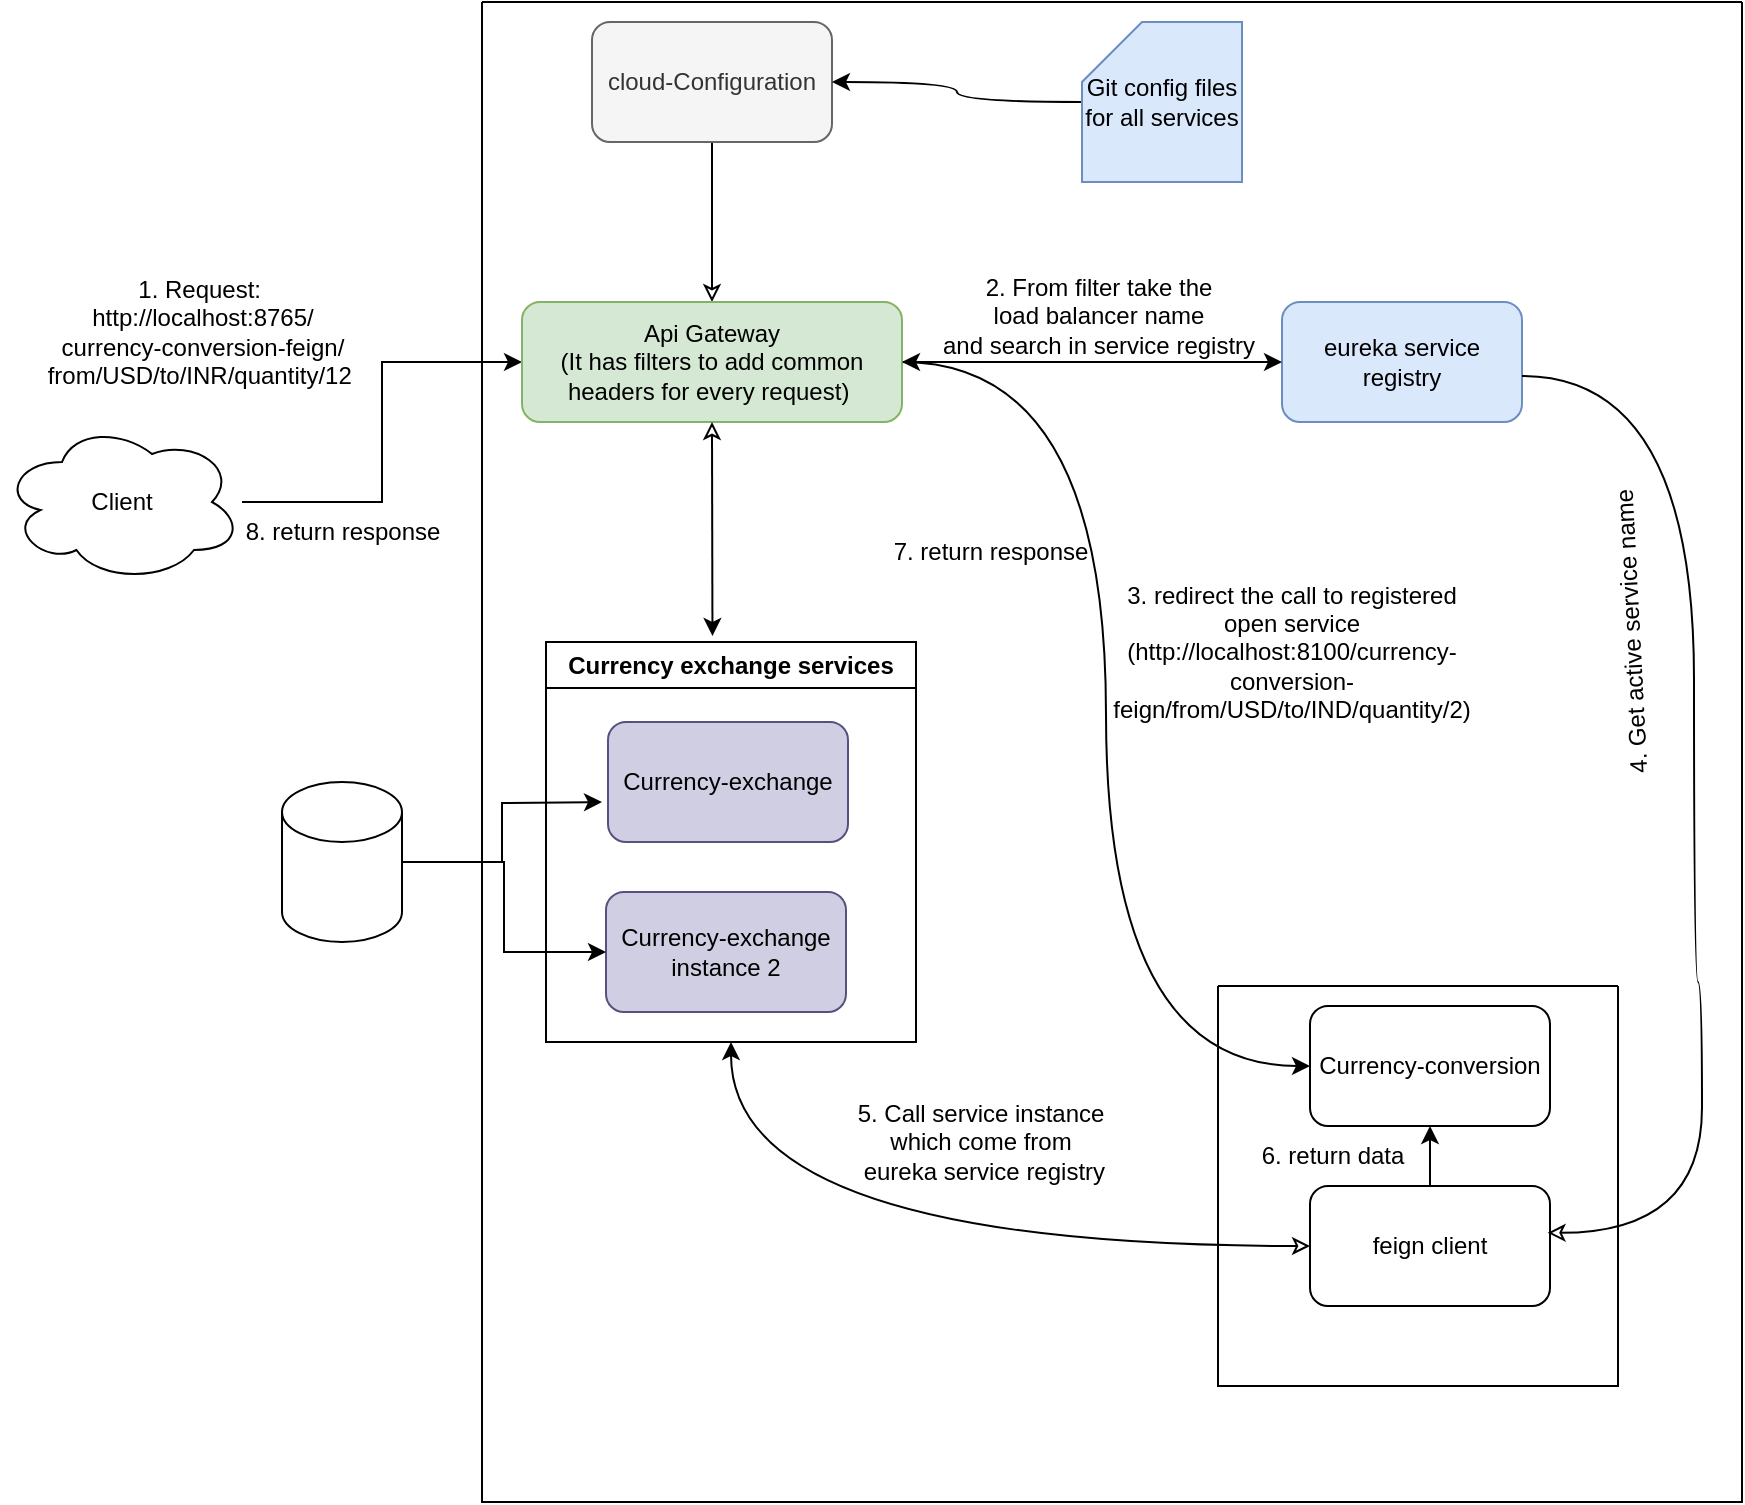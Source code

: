 <mxfile version="24.6.4" type="device">
  <diagram name="Page-1" id="6HiFrIMbnDVll9OtULYI">
    <mxGraphModel dx="1050" dy="557" grid="1" gridSize="10" guides="1" tooltips="1" connect="1" arrows="1" fold="1" page="1" pageScale="1" pageWidth="827" pageHeight="1169" math="0" shadow="0">
      <root>
        <mxCell id="0" />
        <mxCell id="1" parent="0" />
        <mxCell id="5IlF2TEVyaJYWyZPFnw6-49" style="edgeStyle=orthogonalEdgeStyle;rounded=0;orthogonalLoop=1;jettySize=auto;html=1;entryX=0;entryY=0.5;entryDx=0;entryDy=0;" edge="1" parent="1" source="5IlF2TEVyaJYWyZPFnw6-7" target="5IlF2TEVyaJYWyZPFnw6-9">
          <mxGeometry relative="1" as="geometry" />
        </mxCell>
        <mxCell id="5IlF2TEVyaJYWyZPFnw6-7" value="Client" style="ellipse;shape=cloud;whiteSpace=wrap;html=1;" vertex="1" parent="1">
          <mxGeometry x="10" y="350" width="120" height="80" as="geometry" />
        </mxCell>
        <mxCell id="5IlF2TEVyaJYWyZPFnw6-8" value="" style="swimlane;startSize=0;" vertex="1" parent="1">
          <mxGeometry x="250" y="140" width="630" height="750" as="geometry" />
        </mxCell>
        <mxCell id="5IlF2TEVyaJYWyZPFnw6-12" style="edgeStyle=orthogonalEdgeStyle;rounded=0;orthogonalLoop=1;jettySize=auto;html=1;startArrow=classic;startFill=0;endArrow=none;endFill=0;" edge="1" parent="5IlF2TEVyaJYWyZPFnw6-8" source="5IlF2TEVyaJYWyZPFnw6-9" target="5IlF2TEVyaJYWyZPFnw6-10">
          <mxGeometry relative="1" as="geometry">
            <Array as="points">
              <mxPoint x="115" y="70" />
            </Array>
          </mxGeometry>
        </mxCell>
        <mxCell id="5IlF2TEVyaJYWyZPFnw6-51" style="edgeStyle=orthogonalEdgeStyle;rounded=0;orthogonalLoop=1;jettySize=auto;html=1;entryX=0;entryY=0.5;entryDx=0;entryDy=0;curved=1;" edge="1" parent="5IlF2TEVyaJYWyZPFnw6-8" source="5IlF2TEVyaJYWyZPFnw6-9" target="5IlF2TEVyaJYWyZPFnw6-15">
          <mxGeometry relative="1" as="geometry" />
        </mxCell>
        <mxCell id="5IlF2TEVyaJYWyZPFnw6-9" value="Api Gateway&lt;div&gt;(It has filters to add common headers for every request)&amp;nbsp;&lt;/div&gt;" style="rounded=1;whiteSpace=wrap;html=1;fillColor=#d5e8d4;strokeColor=#82b366;" vertex="1" parent="5IlF2TEVyaJYWyZPFnw6-8">
          <mxGeometry x="20" y="150" width="190" height="60" as="geometry" />
        </mxCell>
        <mxCell id="5IlF2TEVyaJYWyZPFnw6-10" value="cloud-Configuration" style="rounded=1;whiteSpace=wrap;html=1;fillColor=#f5f5f5;fontColor=#333333;strokeColor=#666666;" vertex="1" parent="5IlF2TEVyaJYWyZPFnw6-8">
          <mxGeometry x="55" y="10" width="120" height="60" as="geometry" />
        </mxCell>
        <mxCell id="5IlF2TEVyaJYWyZPFnw6-11" value="eureka service registry" style="rounded=1;whiteSpace=wrap;html=1;fillColor=#dae8fc;strokeColor=#6c8ebf;" vertex="1" parent="5IlF2TEVyaJYWyZPFnw6-8">
          <mxGeometry x="400" y="150" width="120" height="60" as="geometry" />
        </mxCell>
        <mxCell id="5IlF2TEVyaJYWyZPFnw6-14" value="Currency-exchange" style="rounded=1;whiteSpace=wrap;html=1;fillColor=#d0cee2;strokeColor=#56517e;" vertex="1" parent="5IlF2TEVyaJYWyZPFnw6-8">
          <mxGeometry x="63" y="360" width="120" height="60" as="geometry" />
        </mxCell>
        <mxCell id="5IlF2TEVyaJYWyZPFnw6-19" style="edgeStyle=orthogonalEdgeStyle;rounded=0;orthogonalLoop=1;jettySize=auto;html=1;entryX=0.45;entryY=-0.015;entryDx=0;entryDy=0;entryPerimeter=0;startArrow=classic;startFill=0;curved=1;" edge="1" parent="5IlF2TEVyaJYWyZPFnw6-8" source="5IlF2TEVyaJYWyZPFnw6-9" target="5IlF2TEVyaJYWyZPFnw6-44">
          <mxGeometry relative="1" as="geometry" />
        </mxCell>
        <mxCell id="5IlF2TEVyaJYWyZPFnw6-25" value="" style="endArrow=classic;startArrow=classic;html=1;rounded=0;entryX=0;entryY=0.5;entryDx=0;entryDy=0;exitX=1;exitY=0.5;exitDx=0;exitDy=0;" edge="1" parent="5IlF2TEVyaJYWyZPFnw6-8" source="5IlF2TEVyaJYWyZPFnw6-9" target="5IlF2TEVyaJYWyZPFnw6-11">
          <mxGeometry width="50" height="50" relative="1" as="geometry">
            <mxPoint x="130" y="250" as="sourcePoint" />
            <mxPoint x="180" y="200" as="targetPoint" />
            <Array as="points" />
          </mxGeometry>
        </mxCell>
        <mxCell id="5IlF2TEVyaJYWyZPFnw6-26" value="2. From filter take the&lt;div&gt;&amp;nbsp;load balancer name&amp;nbsp;&lt;/div&gt;&lt;div&gt;and search in service registry&lt;/div&gt;" style="text;html=1;align=center;verticalAlign=middle;resizable=0;points=[];autosize=1;strokeColor=none;fillColor=none;" vertex="1" parent="5IlF2TEVyaJYWyZPFnw6-8">
          <mxGeometry x="218" y="127" width="180" height="60" as="geometry" />
        </mxCell>
        <mxCell id="5IlF2TEVyaJYWyZPFnw6-27" value="" style="swimlane;startSize=0;" vertex="1" parent="5IlF2TEVyaJYWyZPFnw6-8">
          <mxGeometry x="368" y="492" width="200" height="200" as="geometry" />
        </mxCell>
        <mxCell id="5IlF2TEVyaJYWyZPFnw6-15" value="Currency-conversion" style="rounded=1;whiteSpace=wrap;html=1;" vertex="1" parent="5IlF2TEVyaJYWyZPFnw6-27">
          <mxGeometry x="46" y="10" width="120" height="60" as="geometry" />
        </mxCell>
        <mxCell id="5IlF2TEVyaJYWyZPFnw6-40" style="edgeStyle=orthogonalEdgeStyle;rounded=0;orthogonalLoop=1;jettySize=auto;html=1;" edge="1" parent="5IlF2TEVyaJYWyZPFnw6-27" source="5IlF2TEVyaJYWyZPFnw6-39" target="5IlF2TEVyaJYWyZPFnw6-15">
          <mxGeometry relative="1" as="geometry" />
        </mxCell>
        <mxCell id="5IlF2TEVyaJYWyZPFnw6-39" value="feign client" style="rounded=1;whiteSpace=wrap;html=1;" vertex="1" parent="5IlF2TEVyaJYWyZPFnw6-27">
          <mxGeometry x="46" y="100" width="120" height="60" as="geometry" />
        </mxCell>
        <mxCell id="5IlF2TEVyaJYWyZPFnw6-53" value="6. return data" style="text;html=1;align=center;verticalAlign=middle;resizable=0;points=[];autosize=1;strokeColor=none;fillColor=none;" vertex="1" parent="5IlF2TEVyaJYWyZPFnw6-27">
          <mxGeometry x="12" y="70" width="90" height="30" as="geometry" />
        </mxCell>
        <mxCell id="5IlF2TEVyaJYWyZPFnw6-41" style="edgeStyle=orthogonalEdgeStyle;rounded=0;orthogonalLoop=1;jettySize=auto;html=1;curved=1;startArrow=classic;startFill=0;endArrow=none;endFill=0;exitX=0.99;exitY=0.39;exitDx=0;exitDy=0;exitPerimeter=0;" edge="1" parent="5IlF2TEVyaJYWyZPFnw6-8" source="5IlF2TEVyaJYWyZPFnw6-39" target="5IlF2TEVyaJYWyZPFnw6-11">
          <mxGeometry relative="1" as="geometry">
            <mxPoint x="586" y="187" as="targetPoint" />
            <mxPoint x="540" y="599" as="sourcePoint" />
            <Array as="points">
              <mxPoint x="610" y="615" />
              <mxPoint x="610" y="490" />
              <mxPoint x="606" y="490" />
              <mxPoint x="606" y="187" />
            </Array>
          </mxGeometry>
        </mxCell>
        <mxCell id="5IlF2TEVyaJYWyZPFnw6-42" style="edgeStyle=orthogonalEdgeStyle;rounded=0;orthogonalLoop=1;jettySize=auto;html=1;entryX=0.5;entryY=1;entryDx=0;entryDy=0;curved=1;startArrow=classic;startFill=0;" edge="1" parent="5IlF2TEVyaJYWyZPFnw6-8" source="5IlF2TEVyaJYWyZPFnw6-39" target="5IlF2TEVyaJYWyZPFnw6-44">
          <mxGeometry relative="1" as="geometry" />
        </mxCell>
        <mxCell id="5IlF2TEVyaJYWyZPFnw6-43" value="Currency-exchange&lt;div&gt;instance 2&lt;/div&gt;" style="rounded=1;whiteSpace=wrap;html=1;fillColor=#d0cee2;strokeColor=#56517e;" vertex="1" parent="5IlF2TEVyaJYWyZPFnw6-8">
          <mxGeometry x="62" y="445" width="120" height="60" as="geometry" />
        </mxCell>
        <mxCell id="5IlF2TEVyaJYWyZPFnw6-44" value="Currency exchange services" style="swimlane;whiteSpace=wrap;html=1;startSize=23;" vertex="1" parent="5IlF2TEVyaJYWyZPFnw6-8">
          <mxGeometry x="32" y="320" width="185" height="200" as="geometry" />
        </mxCell>
        <mxCell id="5IlF2TEVyaJYWyZPFnw6-46" style="edgeStyle=orthogonalEdgeStyle;rounded=0;orthogonalLoop=1;jettySize=auto;html=1;entryX=1;entryY=0.5;entryDx=0;entryDy=0;curved=1;" edge="1" parent="5IlF2TEVyaJYWyZPFnw6-8" source="5IlF2TEVyaJYWyZPFnw6-45" target="5IlF2TEVyaJYWyZPFnw6-10">
          <mxGeometry relative="1" as="geometry" />
        </mxCell>
        <mxCell id="5IlF2TEVyaJYWyZPFnw6-45" value="Git config files&lt;div&gt;for all services&lt;/div&gt;" style="shape=card;whiteSpace=wrap;html=1;fillColor=#dae8fc;strokeColor=#6c8ebf;" vertex="1" parent="5IlF2TEVyaJYWyZPFnw6-8">
          <mxGeometry x="300" y="10" width="80" height="80" as="geometry" />
        </mxCell>
        <mxCell id="5IlF2TEVyaJYWyZPFnw6-47" value="4. Get active service name" style="text;html=1;align=center;verticalAlign=middle;resizable=0;points=[];autosize=1;strokeColor=none;fillColor=none;rotation=-93;" vertex="1" parent="5IlF2TEVyaJYWyZPFnw6-8">
          <mxGeometry x="490" y="300" width="170" height="30" as="geometry" />
        </mxCell>
        <mxCell id="5IlF2TEVyaJYWyZPFnw6-48" value="5. Call service instance&lt;div&gt;which come from&lt;/div&gt;&lt;div&gt;&amp;nbsp;eureka service registry&lt;/div&gt;" style="text;html=1;align=center;verticalAlign=middle;resizable=0;points=[];autosize=1;strokeColor=none;fillColor=none;" vertex="1" parent="5IlF2TEVyaJYWyZPFnw6-8">
          <mxGeometry x="174" y="540" width="150" height="60" as="geometry" />
        </mxCell>
        <mxCell id="5IlF2TEVyaJYWyZPFnw6-52" value="3. redirect the call to registered open service (http://localhost:8100/currency-conversion-feign/from/USD/to/IND/quantity/2)" style="text;html=1;align=center;verticalAlign=middle;whiteSpace=wrap;rounded=0;" vertex="1" parent="5IlF2TEVyaJYWyZPFnw6-8">
          <mxGeometry x="320" y="300" width="170" height="50" as="geometry" />
        </mxCell>
        <mxCell id="5IlF2TEVyaJYWyZPFnw6-54" value="7. return response" style="text;html=1;align=center;verticalAlign=middle;resizable=0;points=[];autosize=1;strokeColor=none;fillColor=none;" vertex="1" parent="5IlF2TEVyaJYWyZPFnw6-8">
          <mxGeometry x="194" y="260" width="120" height="30" as="geometry" />
        </mxCell>
        <mxCell id="5IlF2TEVyaJYWyZPFnw6-50" value="1. Request:&amp;nbsp;&lt;div&gt;http://localhost:8765/&lt;/div&gt;&lt;div&gt;currency-conversion-feign/&lt;/div&gt;&lt;div&gt;from/USD/to/INR/quantity/12&amp;nbsp;&lt;/div&gt;" style="text;html=1;align=center;verticalAlign=middle;resizable=0;points=[];autosize=1;strokeColor=none;fillColor=none;" vertex="1" parent="1">
          <mxGeometry x="20" y="270" width="180" height="70" as="geometry" />
        </mxCell>
        <mxCell id="5IlF2TEVyaJYWyZPFnw6-55" value="8. return response" style="text;html=1;align=center;verticalAlign=middle;resizable=0;points=[];autosize=1;strokeColor=none;fillColor=none;" vertex="1" parent="1">
          <mxGeometry x="120" y="390" width="120" height="30" as="geometry" />
        </mxCell>
        <mxCell id="5IlF2TEVyaJYWyZPFnw6-57" style="edgeStyle=orthogonalEdgeStyle;rounded=0;orthogonalLoop=1;jettySize=auto;html=1;" edge="1" parent="1" source="5IlF2TEVyaJYWyZPFnw6-56">
          <mxGeometry relative="1" as="geometry">
            <mxPoint x="310" y="540" as="targetPoint" />
          </mxGeometry>
        </mxCell>
        <mxCell id="5IlF2TEVyaJYWyZPFnw6-58" style="edgeStyle=orthogonalEdgeStyle;rounded=0;orthogonalLoop=1;jettySize=auto;html=1;entryX=0;entryY=0.5;entryDx=0;entryDy=0;" edge="1" parent="1" source="5IlF2TEVyaJYWyZPFnw6-56" target="5IlF2TEVyaJYWyZPFnw6-43">
          <mxGeometry relative="1" as="geometry" />
        </mxCell>
        <mxCell id="5IlF2TEVyaJYWyZPFnw6-56" value="" style="shape=cylinder3;whiteSpace=wrap;html=1;boundedLbl=1;backgroundOutline=1;size=15;" vertex="1" parent="1">
          <mxGeometry x="150" y="530" width="60" height="80" as="geometry" />
        </mxCell>
      </root>
    </mxGraphModel>
  </diagram>
</mxfile>
